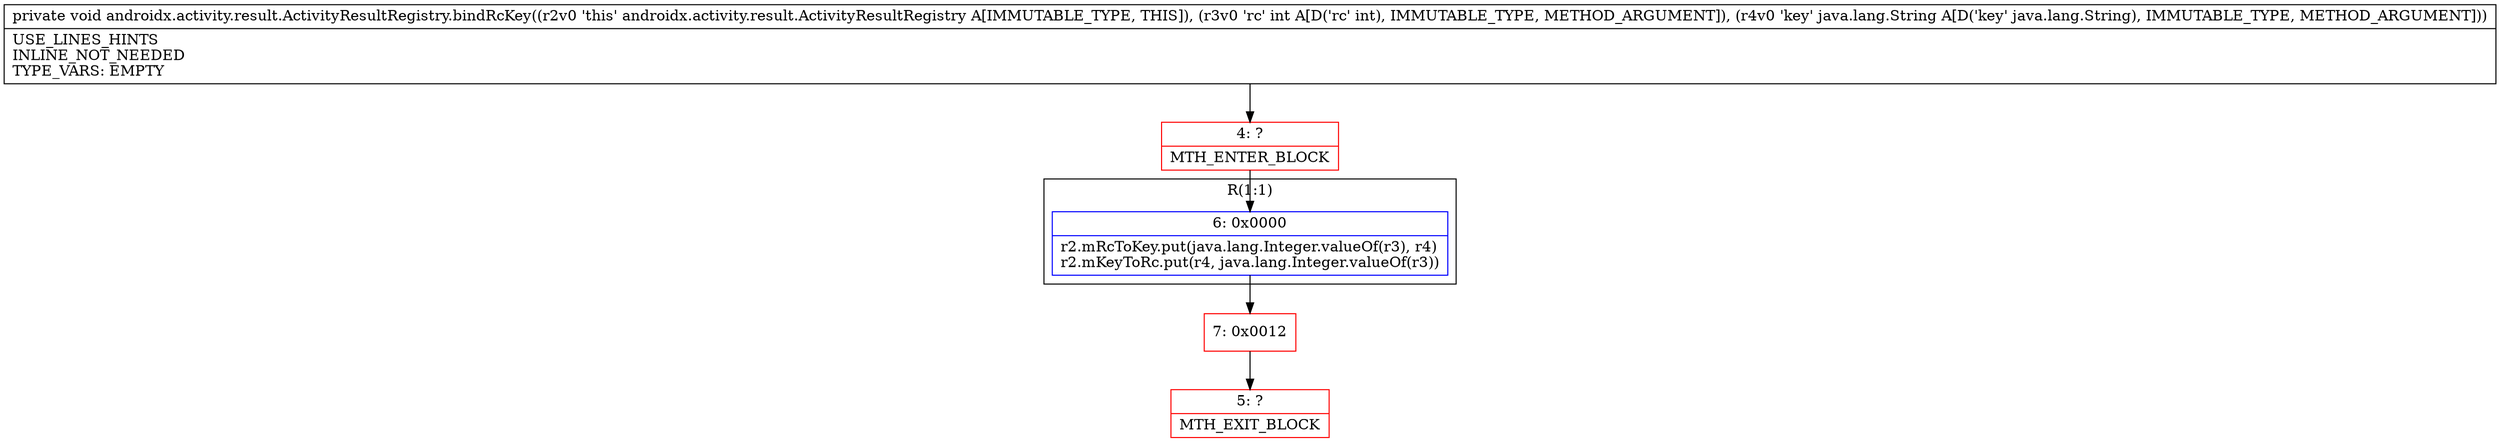 digraph "CFG forandroidx.activity.result.ActivityResultRegistry.bindRcKey(ILjava\/lang\/String;)V" {
subgraph cluster_Region_1261395208 {
label = "R(1:1)";
node [shape=record,color=blue];
Node_6 [shape=record,label="{6\:\ 0x0000|r2.mRcToKey.put(java.lang.Integer.valueOf(r3), r4)\lr2.mKeyToRc.put(r4, java.lang.Integer.valueOf(r3))\l}"];
}
Node_4 [shape=record,color=red,label="{4\:\ ?|MTH_ENTER_BLOCK\l}"];
Node_7 [shape=record,color=red,label="{7\:\ 0x0012}"];
Node_5 [shape=record,color=red,label="{5\:\ ?|MTH_EXIT_BLOCK\l}"];
MethodNode[shape=record,label="{private void androidx.activity.result.ActivityResultRegistry.bindRcKey((r2v0 'this' androidx.activity.result.ActivityResultRegistry A[IMMUTABLE_TYPE, THIS]), (r3v0 'rc' int A[D('rc' int), IMMUTABLE_TYPE, METHOD_ARGUMENT]), (r4v0 'key' java.lang.String A[D('key' java.lang.String), IMMUTABLE_TYPE, METHOD_ARGUMENT]))  | USE_LINES_HINTS\lINLINE_NOT_NEEDED\lTYPE_VARS: EMPTY\l}"];
MethodNode -> Node_4;Node_6 -> Node_7;
Node_4 -> Node_6;
Node_7 -> Node_5;
}

